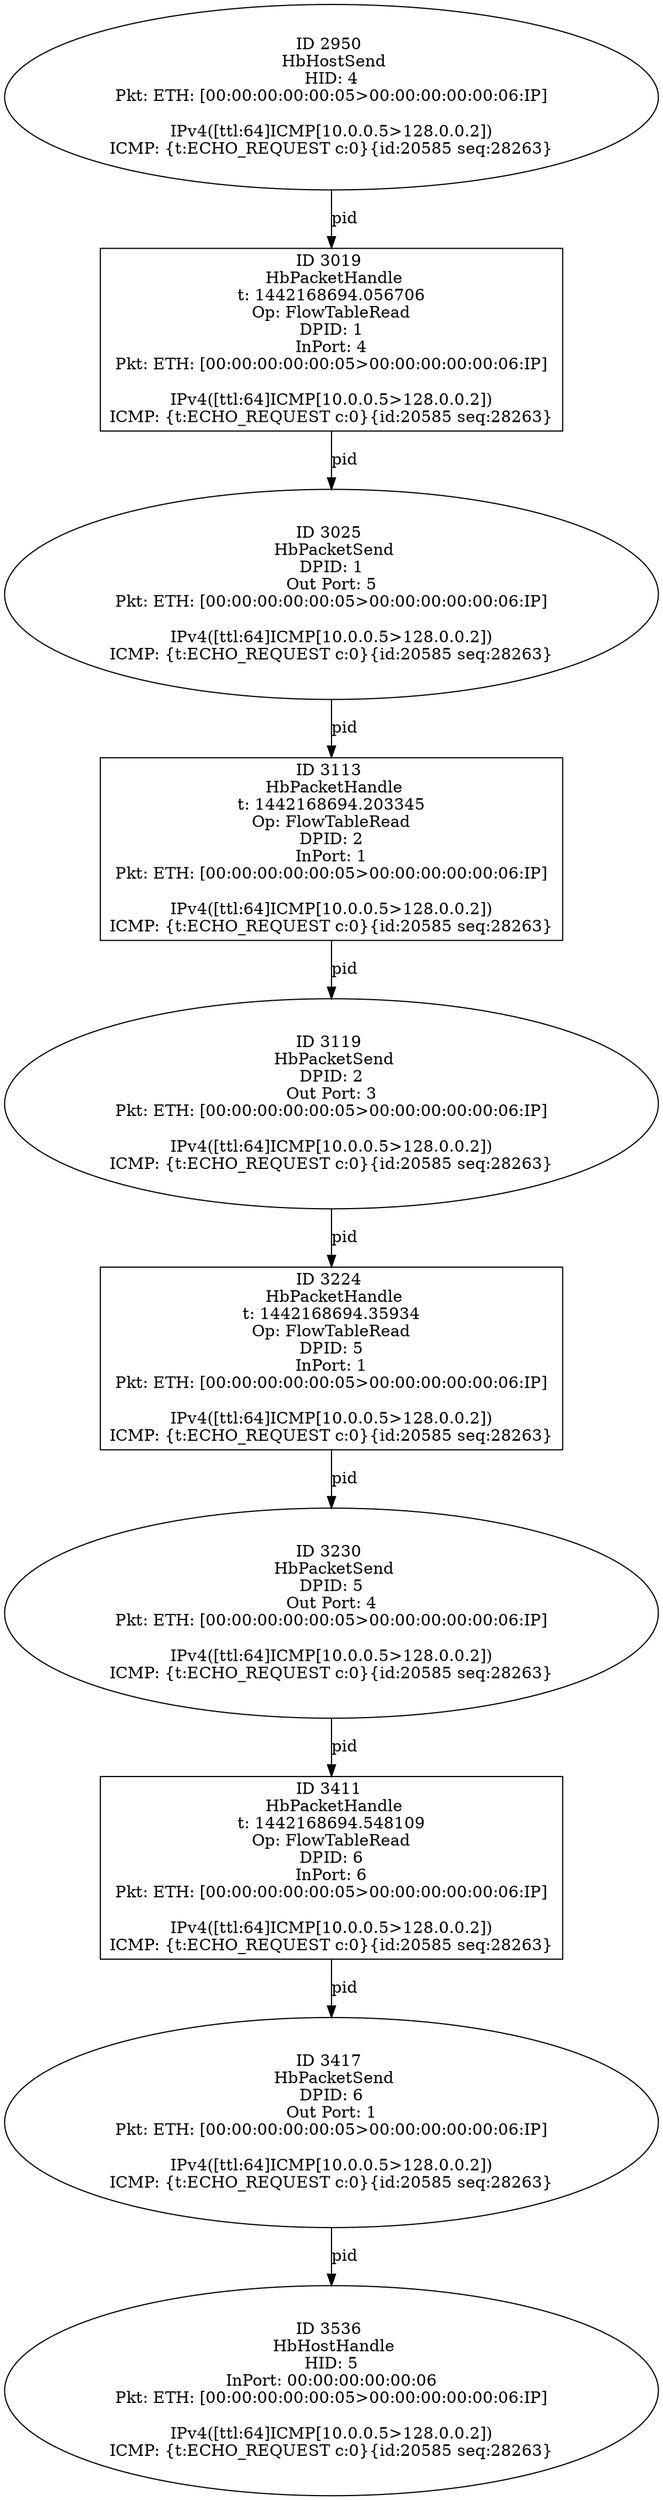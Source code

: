 strict digraph G {
2950 [shape=oval, event=<hb_events.HbHostSend object at 0x1076d11d0>, label="ID 2950 
 HbHostSend
HID: 4
Pkt: ETH: [00:00:00:00:00:05>00:00:00:00:00:06:IP]

IPv4([ttl:64]ICMP[10.0.0.5>128.0.0.2])
ICMP: {t:ECHO_REQUEST c:0}{id:20585 seq:28263}"];
3113 [shape=box, event=<hb_events.HbPacketHandle object at 0x107759c10>, label="ID 3113 
 HbPacketHandle
t: 1442168694.203345
Op: FlowTableRead
DPID: 2
InPort: 1
Pkt: ETH: [00:00:00:00:00:05>00:00:00:00:00:06:IP]

IPv4([ttl:64]ICMP[10.0.0.5>128.0.0.2])
ICMP: {t:ECHO_REQUEST c:0}{id:20585 seq:28263}"];
3411 [shape=box, event=<hb_events.HbPacketHandle object at 0x107853490>, label="ID 3411 
 HbPacketHandle
t: 1442168694.548109
Op: FlowTableRead
DPID: 6
InPort: 6
Pkt: ETH: [00:00:00:00:00:05>00:00:00:00:00:06:IP]

IPv4([ttl:64]ICMP[10.0.0.5>128.0.0.2])
ICMP: {t:ECHO_REQUEST c:0}{id:20585 seq:28263}"];
3019 [shape=box, event=<hb_events.HbPacketHandle object at 0x1076fff50>, label="ID 3019 
 HbPacketHandle
t: 1442168694.056706
Op: FlowTableRead
DPID: 1
InPort: 4
Pkt: ETH: [00:00:00:00:00:05>00:00:00:00:00:06:IP]

IPv4([ttl:64]ICMP[10.0.0.5>128.0.0.2])
ICMP: {t:ECHO_REQUEST c:0}{id:20585 seq:28263}"];
3119 [shape=oval, event=<hb_events.HbPacketSend object at 0x107759450>, label="ID 3119 
 HbPacketSend
DPID: 2
Out Port: 3
Pkt: ETH: [00:00:00:00:00:05>00:00:00:00:00:06:IP]

IPv4([ttl:64]ICMP[10.0.0.5>128.0.0.2])
ICMP: {t:ECHO_REQUEST c:0}{id:20585 seq:28263}"];
3536 [shape=oval, event=<hb_events.HbHostHandle object at 0x1078bb310>, label="ID 3536 
 HbHostHandle
HID: 5
InPort: 00:00:00:00:00:06
Pkt: ETH: [00:00:00:00:00:05>00:00:00:00:00:06:IP]

IPv4([ttl:64]ICMP[10.0.0.5>128.0.0.2])
ICMP: {t:ECHO_REQUEST c:0}{id:20585 seq:28263}"];
3025 [shape=oval, event=<hb_events.HbPacketSend object at 0x107707890>, label="ID 3025 
 HbPacketSend
DPID: 1
Out Port: 5
Pkt: ETH: [00:00:00:00:00:05>00:00:00:00:00:06:IP]

IPv4([ttl:64]ICMP[10.0.0.5>128.0.0.2])
ICMP: {t:ECHO_REQUEST c:0}{id:20585 seq:28263}"];
3417 [shape=oval, event=<hb_events.HbPacketSend object at 0x10785a8d0>, label="ID 3417 
 HbPacketSend
DPID: 6
Out Port: 1
Pkt: ETH: [00:00:00:00:00:05>00:00:00:00:00:06:IP]

IPv4([ttl:64]ICMP[10.0.0.5>128.0.0.2])
ICMP: {t:ECHO_REQUEST c:0}{id:20585 seq:28263}"];
3224 [shape=box, event=<hb_events.HbPacketHandle object at 0x1077b2410>, label="ID 3224 
 HbPacketHandle
t: 1442168694.35934
Op: FlowTableRead
DPID: 5
InPort: 1
Pkt: ETH: [00:00:00:00:00:05>00:00:00:00:00:06:IP]

IPv4([ttl:64]ICMP[10.0.0.5>128.0.0.2])
ICMP: {t:ECHO_REQUEST c:0}{id:20585 seq:28263}"];
3230 [shape=oval, event=<hb_events.HbPacketSend object at 0x1077be590>, label="ID 3230 
 HbPacketSend
DPID: 5
Out Port: 4
Pkt: ETH: [00:00:00:00:00:05>00:00:00:00:00:06:IP]

IPv4([ttl:64]ICMP[10.0.0.5>128.0.0.2])
ICMP: {t:ECHO_REQUEST c:0}{id:20585 seq:28263}"];
2950 -> 3019  [rel=pid, label=pid];
3113 -> 3119  [rel=pid, label=pid];
3019 -> 3025  [rel=pid, label=pid];
3119 -> 3224  [rel=pid, label=pid];
3025 -> 3113  [rel=pid, label=pid];
3411 -> 3417  [rel=pid, label=pid];
3224 -> 3230  [rel=pid, label=pid];
3417 -> 3536  [rel=pid, label=pid];
3230 -> 3411  [rel=pid, label=pid];
}
